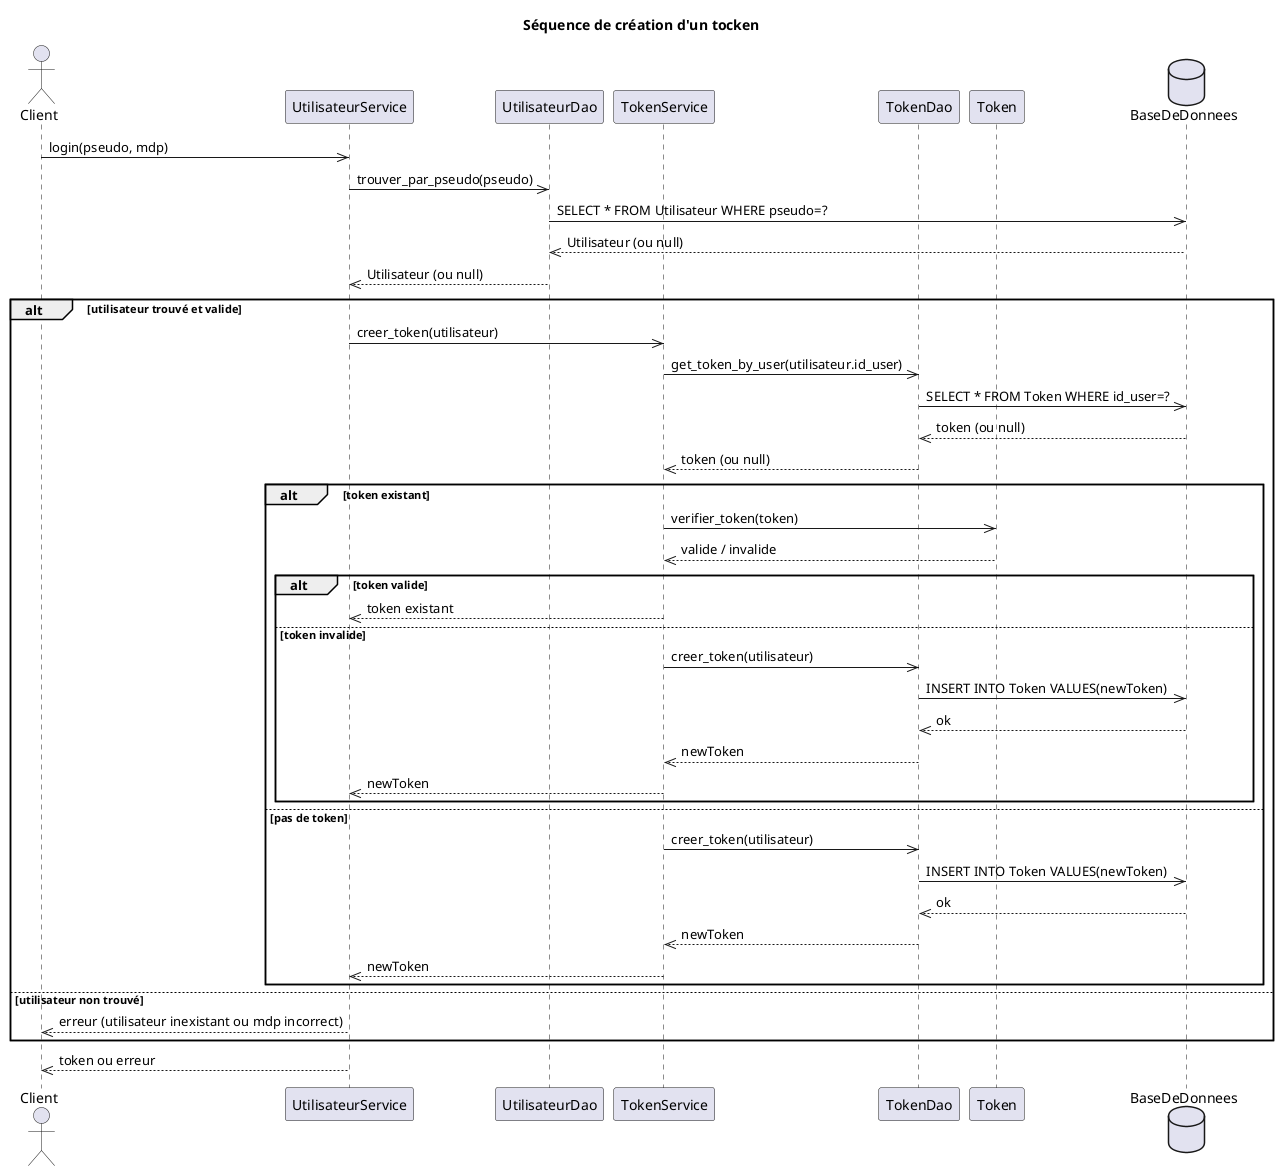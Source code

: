 @startuml

/' 
-------------------------------------------------------------------
  NOTICE D’UTILISATION DANS VSCODE 

  1. Installer Java et Graphviz dans l' environnement :
     - Ouvre un terminal puis tape :
         sudo apt update
         sudo apt install -y default-jre graphviz

  2. Dans VSCode :
     - Installer l’extension "PlantUML"

  3. Exécution :
     - Ouvrir ce fichier .puml dans VSCode
     - Appuyer sur ALT + D pour générer et prévisualiser le diagramme
------------------------------------------------------------------- 
'/

title Séquence de création d'un tocken
actor Client

participant "UtilisateurService" as UserService
participant "UtilisateurDao" as UserDAO
participant "TokenService" as TokenService
participant "TokenDao" as TokenDAO
participant "Token" as Token
database "BaseDeDonnees" as BDD

Client ->> UserService: login(pseudo, mdp)
UserService ->> UserDAO: trouver_par_pseudo(pseudo)
UserDAO ->> BDD: SELECT * FROM Utilisateur WHERE pseudo=?
BDD -->> UserDAO: Utilisateur (ou null)
UserDAO -->> UserService: Utilisateur (ou null)

alt utilisateur trouvé et valide
    UserService ->> TokenService: creer_token(utilisateur)

    TokenService ->> TokenDAO: get_token_by_user(utilisateur.id_user)
    TokenDAO ->> BDD: SELECT * FROM Token WHERE id_user=?
    BDD -->> TokenDAO: token (ou null)
    TokenDAO -->> TokenService: token (ou null)

    alt token existant
        TokenService ->> Token: verifier_token(token)
        Token -->> TokenService: valide / invalide

        alt token valide
            TokenService -->> UserService: token existant
        else token invalide
            TokenService ->> TokenDAO: creer_token(utilisateur)
            TokenDAO ->> BDD: INSERT INTO Token VALUES(newToken)
            BDD -->> TokenDAO: ok
            TokenDAO -->> TokenService: newToken
            TokenService -->> UserService: newToken
        end
    else pas de token
        TokenService ->> TokenDAO: creer_token(utilisateur)
        TokenDAO ->> BDD: INSERT INTO Token VALUES(newToken)
        BDD -->> TokenDAO: ok
        TokenDAO -->> TokenService: newToken
        TokenService -->> UserService: newToken
    end

else utilisateur non trouvé
    UserService -->> Client: erreur (utilisateur inexistant ou mdp incorrect)
end

UserService -->> Client: token ou erreur
@enduml

